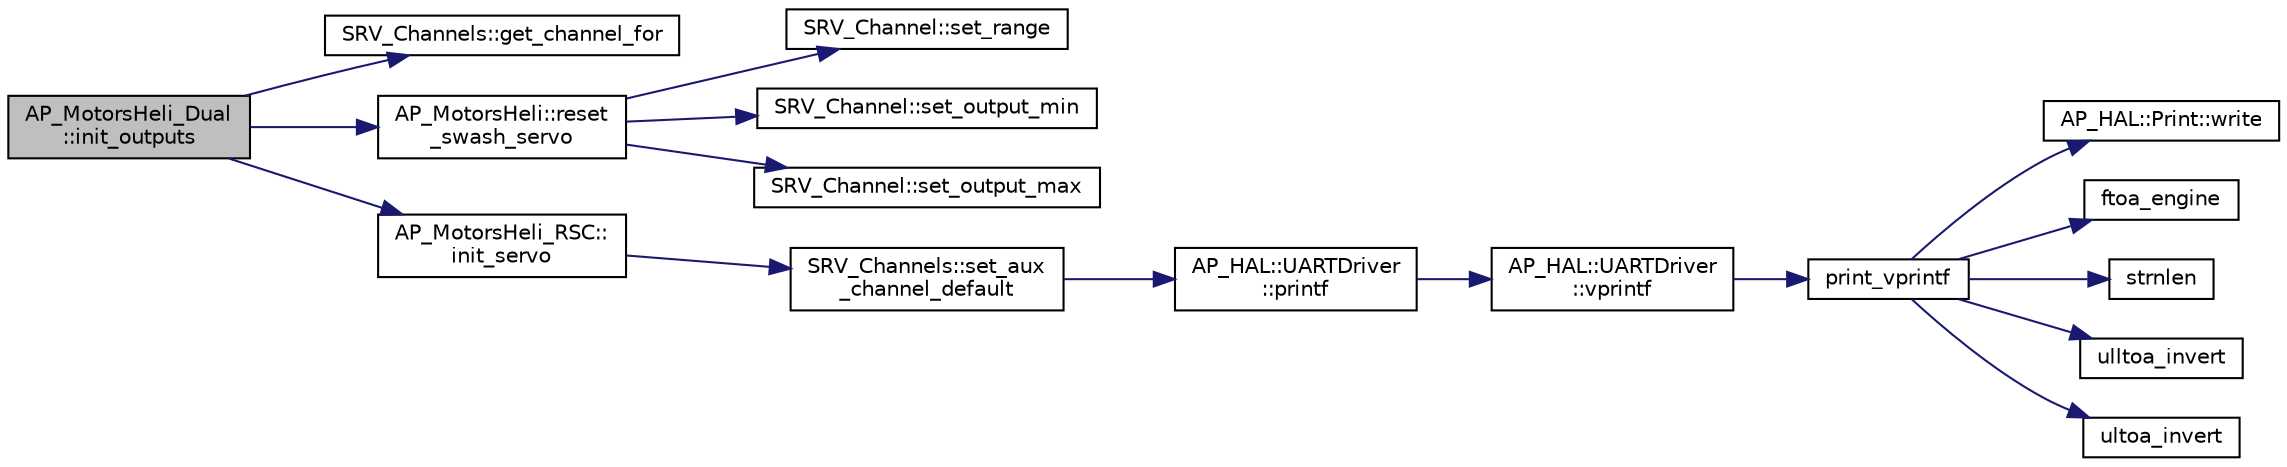 digraph "AP_MotorsHeli_Dual::init_outputs"
{
 // INTERACTIVE_SVG=YES
  edge [fontname="Helvetica",fontsize="10",labelfontname="Helvetica",labelfontsize="10"];
  node [fontname="Helvetica",fontsize="10",shape=record];
  rankdir="LR";
  Node1 [label="AP_MotorsHeli_Dual\l::init_outputs",height=0.2,width=0.4,color="black", fillcolor="grey75", style="filled", fontcolor="black"];
  Node1 -> Node2 [color="midnightblue",fontsize="10",style="solid",fontname="Helvetica"];
  Node2 [label="SRV_Channels::get_channel_for",height=0.2,width=0.4,color="black", fillcolor="white", style="filled",URL="$classSRV__Channels.html#a3d208ae4bdd1e6264f7d3203dc6f5ce3"];
  Node1 -> Node3 [color="midnightblue",fontsize="10",style="solid",fontname="Helvetica"];
  Node3 [label="AP_MotorsHeli::reset\l_swash_servo",height=0.2,width=0.4,color="black", fillcolor="white", style="filled",URL="$classAP__MotorsHeli.html#a51b94250666355bd158fd162df0ad278"];
  Node3 -> Node4 [color="midnightblue",fontsize="10",style="solid",fontname="Helvetica"];
  Node4 [label="SRV_Channel::set_range",height=0.2,width=0.4,color="black", fillcolor="white", style="filled",URL="$classSRV__Channel.html#a04f5baeec785c9f696798fa4a6c7d6ce"];
  Node3 -> Node5 [color="midnightblue",fontsize="10",style="solid",fontname="Helvetica"];
  Node5 [label="SRV_Channel::set_output_min",height=0.2,width=0.4,color="black", fillcolor="white", style="filled",URL="$classSRV__Channel.html#ab99bb118995cf764cba10744af7ebeb9"];
  Node3 -> Node6 [color="midnightblue",fontsize="10",style="solid",fontname="Helvetica"];
  Node6 [label="SRV_Channel::set_output_max",height=0.2,width=0.4,color="black", fillcolor="white", style="filled",URL="$classSRV__Channel.html#a268845f19faa97236e44c73464a262ca"];
  Node1 -> Node7 [color="midnightblue",fontsize="10",style="solid",fontname="Helvetica"];
  Node7 [label="AP_MotorsHeli_RSC::\linit_servo",height=0.2,width=0.4,color="black", fillcolor="white", style="filled",URL="$classAP__MotorsHeli__RSC.html#aeb6143de2bc88e0540acd68349f61c73"];
  Node7 -> Node8 [color="midnightblue",fontsize="10",style="solid",fontname="Helvetica"];
  Node8 [label="SRV_Channels::set_aux\l_channel_default",height=0.2,width=0.4,color="black", fillcolor="white", style="filled",URL="$classSRV__Channels.html#a97577ca02c12e3b851cd5d563d32b640"];
  Node8 -> Node9 [color="midnightblue",fontsize="10",style="solid",fontname="Helvetica"];
  Node9 [label="AP_HAL::UARTDriver\l::printf",height=0.2,width=0.4,color="black", fillcolor="white", style="filled",URL="$classAP__HAL_1_1UARTDriver.html#a6ceedc792594e59fc7d80b39a435f027"];
  Node9 -> Node10 [color="midnightblue",fontsize="10",style="solid",fontname="Helvetica"];
  Node10 [label="AP_HAL::UARTDriver\l::vprintf",height=0.2,width=0.4,color="black", fillcolor="white", style="filled",URL="$classAP__HAL_1_1UARTDriver.html#aa8abfb6d6641299472c29ac1edde559f"];
  Node10 -> Node11 [color="midnightblue",fontsize="10",style="solid",fontname="Helvetica"];
  Node11 [label="print_vprintf",height=0.2,width=0.4,color="black", fillcolor="white", style="filled",URL="$print__vprintf_8cpp.html#a1534eaeab54696df96975b56d9f49212"];
  Node11 -> Node12 [color="midnightblue",fontsize="10",style="solid",fontname="Helvetica"];
  Node12 [label="AP_HAL::Print::write",height=0.2,width=0.4,color="black", fillcolor="white", style="filled",URL="$classAP__HAL_1_1Print.html#acc65391952a43334f8f5c9bef341f501"];
  Node11 -> Node13 [color="midnightblue",fontsize="10",style="solid",fontname="Helvetica"];
  Node13 [label="ftoa_engine",height=0.2,width=0.4,color="black", fillcolor="white", style="filled",URL="$ftoa__engine_8cpp.html#a1c28234da8f20b43c85890d4bb452947"];
  Node11 -> Node14 [color="midnightblue",fontsize="10",style="solid",fontname="Helvetica"];
  Node14 [label="strnlen",height=0.2,width=0.4,color="black", fillcolor="white", style="filled",URL="$replace_8cpp.html#a880bcc7b85a09e6254691bebd5344b51"];
  Node11 -> Node15 [color="midnightblue",fontsize="10",style="solid",fontname="Helvetica"];
  Node15 [label="ulltoa_invert",height=0.2,width=0.4,color="black", fillcolor="white", style="filled",URL="$utoa__invert_8cpp.html#a34926f552460b47c414ec4d83b32815c"];
  Node11 -> Node16 [color="midnightblue",fontsize="10",style="solid",fontname="Helvetica"];
  Node16 [label="ultoa_invert",height=0.2,width=0.4,color="black", fillcolor="white", style="filled",URL="$utoa__invert_8cpp.html#a5d99bba8e697c1e11da489d88fca8559"];
}
